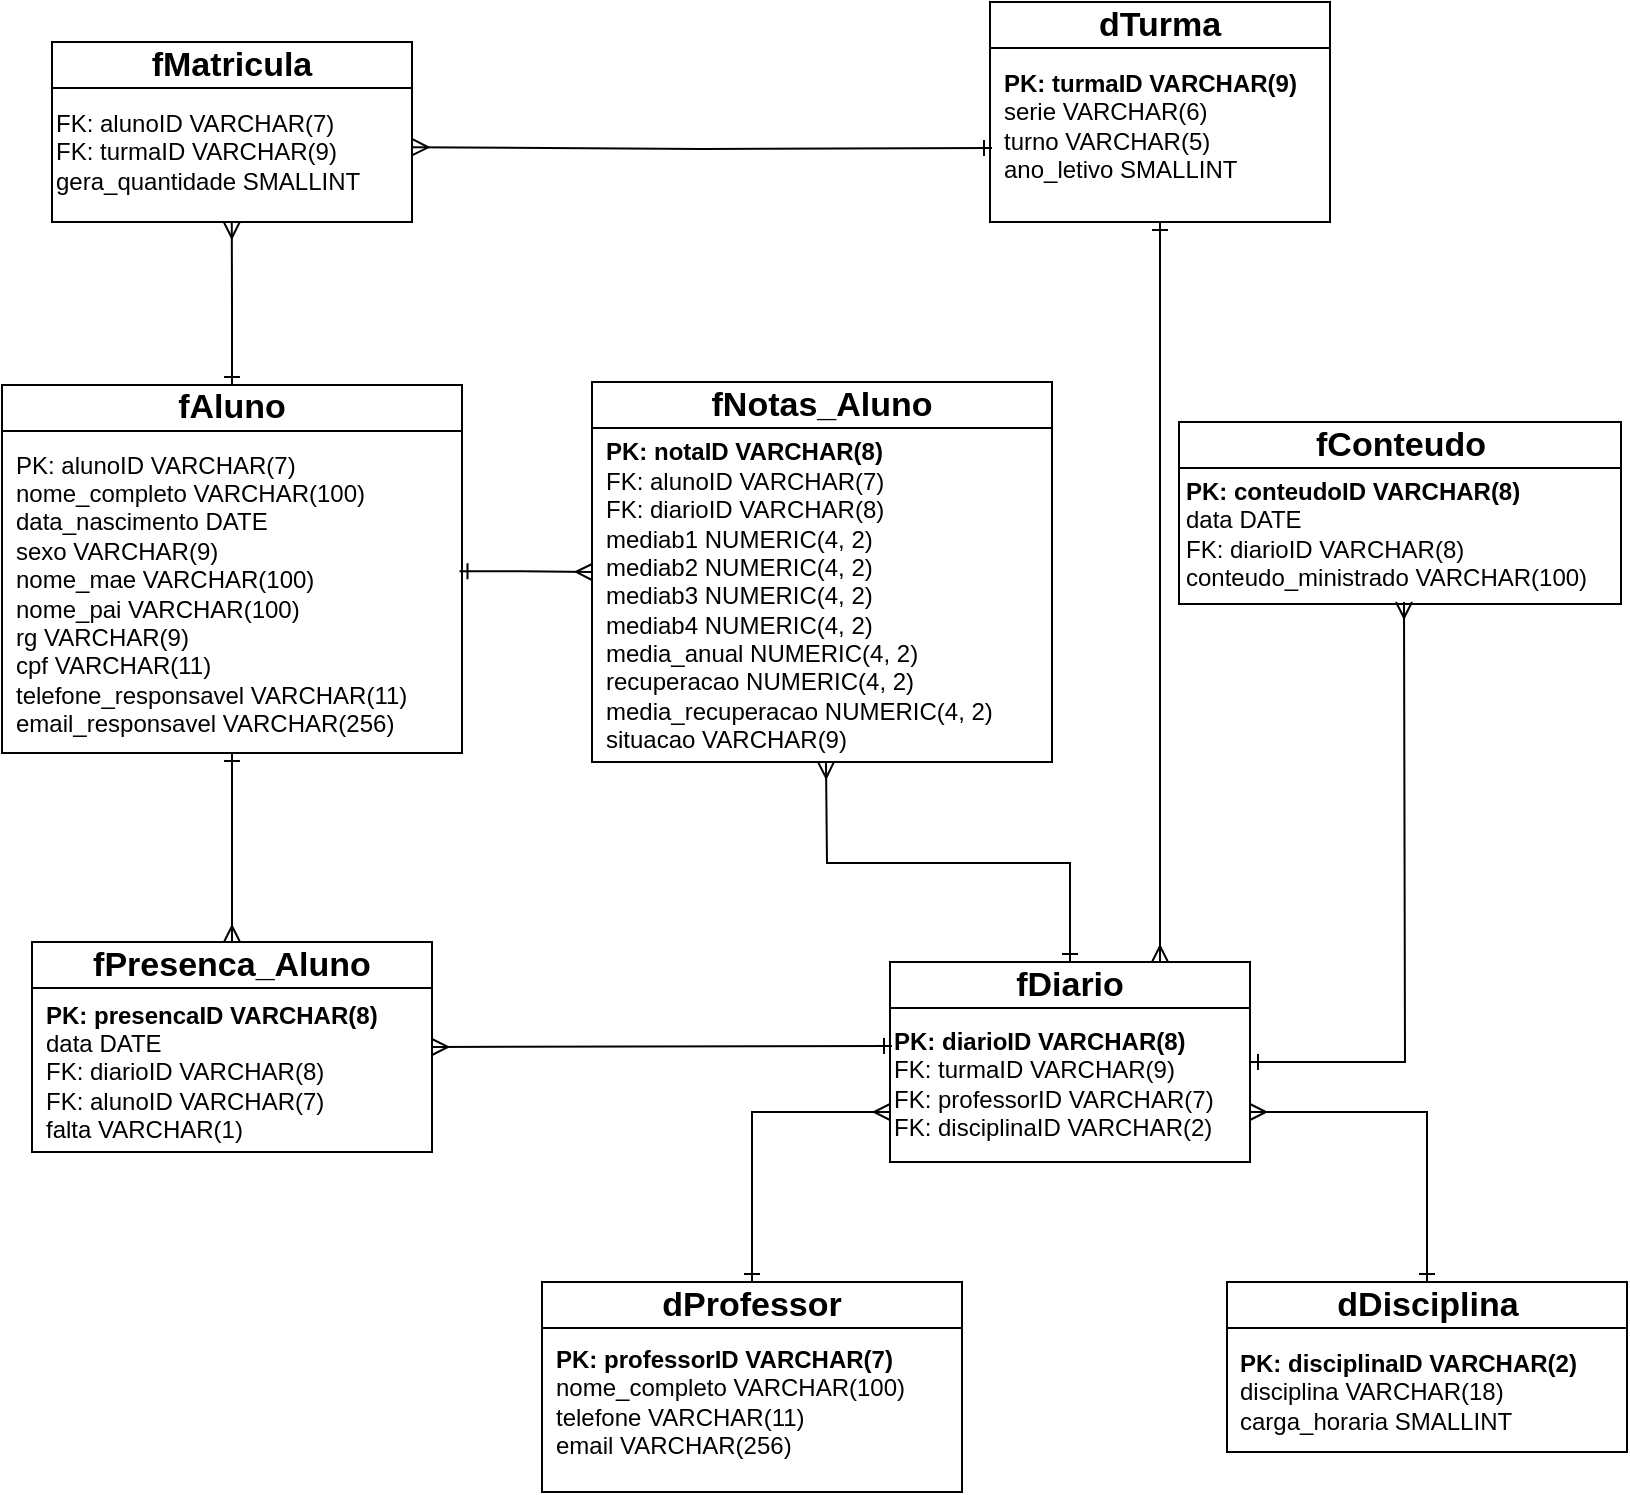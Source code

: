 <mxfile>
    <diagram name="Page-1" id="oL0wTXR37TuPN3FBkX8H">
        <mxGraphModel dx="1115" dy="622" grid="1" gridSize="10" guides="1" tooltips="1" connect="1" arrows="1" fold="1" page="1" pageScale="1" pageWidth="850" pageHeight="1100" math="0" shadow="0">
            <root>
                <mxCell id="0"/>
                <mxCell id="1" parent="0"/>
                <mxCell id="RJcuPcv9WCuLpePXH_d9-4" value="&lt;font style=&quot;font-size: 17px;&quot;&gt;fNotas_Aluno&lt;/font&gt;" style="swimlane;whiteSpace=wrap;html=1;rounded=0;" parent="1" vertex="1">
                    <mxGeometry x="330" y="230" width="230" height="190" as="geometry">
                        <mxRectangle x="320" y="197.5" width="160" height="30" as="alternateBounds"/>
                    </mxGeometry>
                </mxCell>
                <mxCell id="67" value="&lt;div&gt;&lt;strong&gt;PK: notaID VARCHAR(8)&lt;/strong&gt;&lt;/div&gt;&lt;div&gt;FK: alunoID VARCHAR(7)&lt;/div&gt;&lt;div&gt;FK: diarioID VARCHAR(8)&lt;/div&gt;&lt;div&gt;mediab1 NUMERIC(4, 2)&lt;/div&gt;&lt;div&gt;mediab2 NUMERIC(4, 2)&lt;/div&gt;&lt;div&gt;mediab3 NUMERIC(4, 2)&lt;/div&gt;&lt;div&gt;mediab4 NUMERIC(4, 2)&lt;/div&gt;&lt;div&gt;media_anual NUMERIC(4, 2)&lt;/div&gt;&lt;div&gt;recuperacao NUMERIC(4, 2)&lt;/div&gt;&lt;div&gt;media_recuperacao NUMERIC(4, 2)&lt;/div&gt;&lt;div&gt;situacao VARCHAR(9)&lt;/div&gt;" style="text;html=1;align=left;verticalAlign=middle;resizable=0;points=[];autosize=1;strokeColor=none;fillColor=none;rounded=0;" parent="RJcuPcv9WCuLpePXH_d9-4" vertex="1">
                    <mxGeometry x="5" y="21.5" width="220" height="170" as="geometry"/>
                </mxCell>
                <mxCell id="RJcuPcv9WCuLpePXH_d9-12" value="&lt;font style=&quot;font-size: 17px;&quot;&gt;fMatricula&lt;/font&gt;" style="swimlane;whiteSpace=wrap;html=1;rounded=0;" parent="1" vertex="1">
                    <mxGeometry x="60" y="60" width="180" height="90" as="geometry"/>
                </mxCell>
                <mxCell id="RJcuPcv9WCuLpePXH_d9-13" value="&lt;div&gt;FK: alunoID VARCHAR(7)&lt;/div&gt;&lt;div&gt;FK: turmaID VARCHAR(9)&lt;/div&gt;&lt;div&gt;gera_quantidade SMALLINT&lt;/div&gt;" style="text;html=1;align=left;verticalAlign=middle;resizable=0;points=[];autosize=1;strokeColor=none;fillColor=none;rounded=0;" parent="RJcuPcv9WCuLpePXH_d9-12" vertex="1">
                    <mxGeometry y="25" width="180" height="60" as="geometry"/>
                </mxCell>
                <mxCell id="72" style="edgeStyle=orthogonalEdgeStyle;html=1;entryX=1.001;entryY=0.46;entryDx=0;entryDy=0;entryPerimeter=0;endArrow=ERmany;endFill=0;startArrow=ERone;startFill=0;rounded=0;" parent="1" target="RJcuPcv9WCuLpePXH_d9-13" edge="1">
                    <mxGeometry relative="1" as="geometry">
                        <mxPoint x="530" y="113" as="sourcePoint"/>
                    </mxGeometry>
                </mxCell>
                <mxCell id="RJcuPcv9WCuLpePXH_d9-17" value="&lt;font style=&quot;font-size: 17px;&quot;&gt;dTurma&lt;/font&gt;" style="swimlane;whiteSpace=wrap;html=1;startSize=23;rounded=0;" parent="1" vertex="1">
                    <mxGeometry x="529" y="40" width="170" height="110" as="geometry"/>
                </mxCell>
                <mxCell id="RJcuPcv9WCuLpePXH_d9-20" value="&lt;div&gt;&lt;strong&gt;PK: turmaID VARCHAR(9)&lt;/strong&gt;&lt;/div&gt;&lt;div&gt;serie VARCHAR(6)&lt;/div&gt;&lt;div&gt;turno VARCHAR(5)&lt;/div&gt;&lt;div&gt;ano_letivo SMALLINT&lt;/div&gt;" style="text;html=1;align=left;verticalAlign=middle;resizable=0;points=[];autosize=1;strokeColor=none;fillColor=none;rounded=0;" parent="RJcuPcv9WCuLpePXH_d9-17" vertex="1">
                    <mxGeometry x="5" y="27" width="170" height="70" as="geometry"/>
                </mxCell>
                <mxCell id="74" style="edgeStyle=orthogonalEdgeStyle;html=1;exitX=0.5;exitY=0;exitDx=0;exitDy=0;startArrow=ERone;startFill=0;endArrow=ERmany;endFill=0;rounded=0;" parent="1" source="7" edge="1">
                    <mxGeometry relative="1" as="geometry">
                        <mxPoint x="149.884" y="150" as="targetPoint"/>
                    </mxGeometry>
                </mxCell>
                <mxCell id="76" style="edgeStyle=orthogonalEdgeStyle;html=1;entryX=0.5;entryY=0;entryDx=0;entryDy=0;startArrow=ERone;startFill=0;endArrow=ERmany;endFill=0;rounded=0;exitX=0.5;exitY=1;exitDx=0;exitDy=0;" parent="1" source="7" target="31" edge="1">
                    <mxGeometry relative="1" as="geometry">
                        <mxPoint x="190" y="450" as="sourcePoint"/>
                    </mxGeometry>
                </mxCell>
                <mxCell id="86" style="edgeStyle=orthogonalEdgeStyle;html=1;exitX=1.017;exitY=0.432;exitDx=0;exitDy=0;entryX=0;entryY=0.5;entryDx=0;entryDy=0;startArrow=ERone;startFill=0;endArrow=ERmany;endFill=0;rounded=0;exitPerimeter=0;" parent="1" source="10" target="RJcuPcv9WCuLpePXH_d9-4" edge="1">
                    <mxGeometry relative="1" as="geometry"/>
                </mxCell>
                <mxCell id="7" value="&lt;font style=&quot;font-size: 17px;&quot;&gt;fAluno&lt;/font&gt;" style="swimlane;whiteSpace=wrap;html=1;rounded=0;" parent="1" vertex="1">
                    <mxGeometry x="35" y="231.5" width="230" height="184" as="geometry"/>
                </mxCell>
                <mxCell id="10" value="&lt;div&gt;PK: alunoID VARCHAR(7)&lt;/div&gt;&lt;div&gt;nome_completo VARCHAR(100)&lt;/div&gt;&lt;div&gt;data_nascimento DATE&lt;/div&gt;&lt;div&gt;sexo VARCHAR(9)&lt;/div&gt;&lt;div&gt;nome_mae VARCHAR(100)&lt;/div&gt;&lt;div&gt;nome_pai VARCHAR(100)&lt;/div&gt;&lt;div&gt;rg VARCHAR(9)&lt;/div&gt;&lt;div&gt;cpf VARCHAR(11)&lt;/div&gt;&lt;div&gt;telefone_responsavel VARCHAR(11)&lt;/div&gt;&lt;div&gt;email_responsavel VARCHAR(256)&lt;/div&gt;" style="text;html=1;align=left;verticalAlign=middle;resizable=0;points=[];autosize=1;strokeColor=none;fillColor=none;rounded=0;" parent="7" vertex="1">
                    <mxGeometry x="5" y="24" width="220" height="160" as="geometry"/>
                </mxCell>
                <mxCell id="15" value="&lt;span style=&quot;font-size: 17px;&quot;&gt;dDisciplina&lt;/span&gt;" style="swimlane;whiteSpace=wrap;html=1;rounded=0;" parent="1" vertex="1">
                    <mxGeometry x="647.5" y="680" width="200" height="85" as="geometry"/>
                </mxCell>
                <mxCell id="51" value="&lt;div style=&quot;&quot;&gt;&lt;strong&gt;PK: disciplinaID VARCHAR(2)&lt;/strong&gt;&lt;/div&gt;&lt;div style=&quot;&quot;&gt;disciplina VARCHAR(18)&lt;/div&gt;&lt;div style=&quot;&quot;&gt;carga_horaria SMALLINT&lt;/div&gt;" style="text;html=1;align=left;verticalAlign=middle;resizable=0;points=[];autosize=1;strokeColor=none;fillColor=none;rounded=0;" parent="15" vertex="1">
                    <mxGeometry x="4" y="25" width="190" height="60" as="geometry"/>
                </mxCell>
                <mxCell id="20" value="&lt;font style=&quot;font-size: 17px;&quot;&gt;fConteudo&lt;/font&gt;" style="swimlane;whiteSpace=wrap;html=1;startSize=23;rounded=0;" parent="1" vertex="1">
                    <mxGeometry x="623.5" y="250" width="221" height="91" as="geometry"/>
                </mxCell>
                <mxCell id="23" value="&lt;div style=&quot;&quot;&gt;&lt;strong&gt;PK: conteudoID VARCHAR(8)&lt;/strong&gt;&lt;/div&gt;&lt;div style=&quot;&quot;&gt;data DATE&lt;/div&gt;&lt;div style=&quot;&quot;&gt;FK: diarioID VARCHAR(8)&lt;/div&gt;&lt;div style=&quot;&quot;&gt;conteudo_ministrado VARCHAR(100&lt;span style=&quot;background-color: initial;&quot;&gt;)&lt;/span&gt;&lt;/div&gt;" style="text;html=1;align=left;verticalAlign=middle;resizable=0;points=[];autosize=1;strokeColor=none;fillColor=none;rounded=0;" parent="20" vertex="1">
                    <mxGeometry x="1" y="21" width="220" height="70" as="geometry"/>
                </mxCell>
                <mxCell id="81" style="edgeStyle=orthogonalEdgeStyle;html=1;exitX=1;exitY=0.5;exitDx=0;exitDy=0;startArrow=ERmany;startFill=0;endArrow=ERone;endFill=0;rounded=0;" parent="1" source="31" edge="1">
                    <mxGeometry relative="1" as="geometry">
                        <mxPoint x="480" y="562" as="targetPoint"/>
                    </mxGeometry>
                </mxCell>
                <mxCell id="31" value="&lt;font style=&quot;font-size: 17px;&quot;&gt;fPresenca_Aluno&lt;/font&gt;" style="swimlane;whiteSpace=wrap;html=1;rounded=0;" parent="1" vertex="1">
                    <mxGeometry x="50" y="510" width="200" height="105" as="geometry"/>
                </mxCell>
                <mxCell id="62" value="&lt;strong style=&quot;background-color: initial;&quot;&gt;PK: presencaID VARCHAR(8)&lt;/strong&gt;&lt;br style=&quot;&quot;&gt;&lt;div style=&quot;&quot;&gt;&lt;div&gt;data DATE&lt;/div&gt;&lt;div&gt;FK: diarioID VARCHAR(8)&lt;/div&gt;&lt;div&gt;FK: alunoID VARCHAR(7)&lt;/div&gt;&lt;div&gt;falta VARCHAR(1)&lt;/div&gt;&lt;/div&gt;" style="text;html=1;align=left;verticalAlign=middle;resizable=0;points=[];autosize=1;strokeColor=none;fillColor=none;rounded=0;" parent="31" vertex="1">
                    <mxGeometry x="5" y="20" width="190" height="90" as="geometry"/>
                </mxCell>
                <mxCell id="80" style="edgeStyle=orthogonalEdgeStyle;html=1;exitX=0.5;exitY=0;exitDx=0;exitDy=0;startArrow=ERone;startFill=0;endArrow=ERmany;endFill=0;rounded=0;entryX=0;entryY=0.75;entryDx=0;entryDy=0;" parent="1" source="39" target="44" edge="1">
                    <mxGeometry relative="1" as="geometry">
                        <mxPoint x="410" y="586" as="targetPoint"/>
                    </mxGeometry>
                </mxCell>
                <mxCell id="39" value="&lt;font style=&quot;font-size: 17px;&quot;&gt;dProfessor&lt;/font&gt;" style="swimlane;whiteSpace=wrap;html=1;rounded=0;" parent="1" vertex="1">
                    <mxGeometry x="305" y="680" width="210" height="105" as="geometry"/>
                </mxCell>
                <mxCell id="42" value="&lt;div&gt;&lt;strong&gt;PK: professorID VARCHAR(7)&lt;/strong&gt;&lt;/div&gt;&lt;div&gt;nome_completo VARCHAR(100)&lt;/div&gt;&lt;div&gt;telefone VARCHAR(11)&lt;/div&gt;&lt;div&gt;email VARCHAR(256)&lt;/div&gt;" style="text;html=1;align=left;verticalAlign=middle;resizable=0;points=[];autosize=1;strokeColor=none;fillColor=none;rounded=0;" parent="39" vertex="1">
                    <mxGeometry x="5" y="25" width="200" height="70" as="geometry"/>
                </mxCell>
                <mxCell id="83" style="edgeStyle=orthogonalEdgeStyle;html=1;exitX=1;exitY=0.75;exitDx=0;exitDy=0;entryX=0.5;entryY=0;entryDx=0;entryDy=0;endArrow=ERone;endFill=0;startArrow=ERmany;startFill=0;rounded=0;" parent="1" source="44" target="15" edge="1">
                    <mxGeometry relative="1" as="geometry"/>
                </mxCell>
                <mxCell id="84" style="edgeStyle=orthogonalEdgeStyle;html=1;exitX=1;exitY=0.5;exitDx=0;exitDy=0;startArrow=ERone;startFill=0;endArrow=ERmany;endFill=0;rounded=0;" parent="1" source="44" edge="1">
                    <mxGeometry relative="1" as="geometry">
                        <mxPoint x="736" y="340" as="targetPoint"/>
                    </mxGeometry>
                </mxCell>
                <mxCell id="85" style="edgeStyle=orthogonalEdgeStyle;html=1;exitX=0.5;exitY=0;exitDx=0;exitDy=0;startArrow=ERone;startFill=0;endArrow=ERmany;endFill=0;rounded=0;" parent="1" source="44" edge="1">
                    <mxGeometry relative="1" as="geometry">
                        <mxPoint x="447" y="420" as="targetPoint"/>
                    </mxGeometry>
                </mxCell>
                <mxCell id="88" style="html=1;exitX=0.75;exitY=0;exitDx=0;exitDy=0;entryX=0.5;entryY=1;entryDx=0;entryDy=0;startArrow=ERmany;startFill=0;endArrow=ERone;endFill=0;edgeStyle=orthogonalEdgeStyle;rounded=0;" parent="1" source="44" target="RJcuPcv9WCuLpePXH_d9-17" edge="1">
                    <mxGeometry relative="1" as="geometry"/>
                </mxCell>
                <mxCell id="44" value="&lt;font style=&quot;font-size: 17px;&quot;&gt;fDiario&lt;/font&gt;" style="swimlane;whiteSpace=wrap;html=1;startSize=23;rounded=0;" parent="1" vertex="1">
                    <mxGeometry x="479" y="520" width="180" height="100" as="geometry"/>
                </mxCell>
                <mxCell id="61" value="&lt;strong style=&quot;background-color: initial;&quot;&gt;PK: diarioID VARCHAR(8)&lt;/strong&gt;&lt;br&gt;&lt;div&gt;&lt;div&gt;FK: turmaID VARCHAR(9)&lt;/div&gt;&lt;div&gt;FK: professorID VARCHAR(7)&lt;/div&gt;&lt;div&gt;FK: disciplinaID VARCHAR(2)&lt;/div&gt;&lt;/div&gt;" style="text;html=1;align=left;verticalAlign=middle;resizable=0;points=[];autosize=1;strokeColor=none;fillColor=none;rounded=0;" parent="44" vertex="1">
                    <mxGeometry y="26" width="180" height="70" as="geometry"/>
                </mxCell>
            </root>
        </mxGraphModel>
    </diagram>
</mxfile>